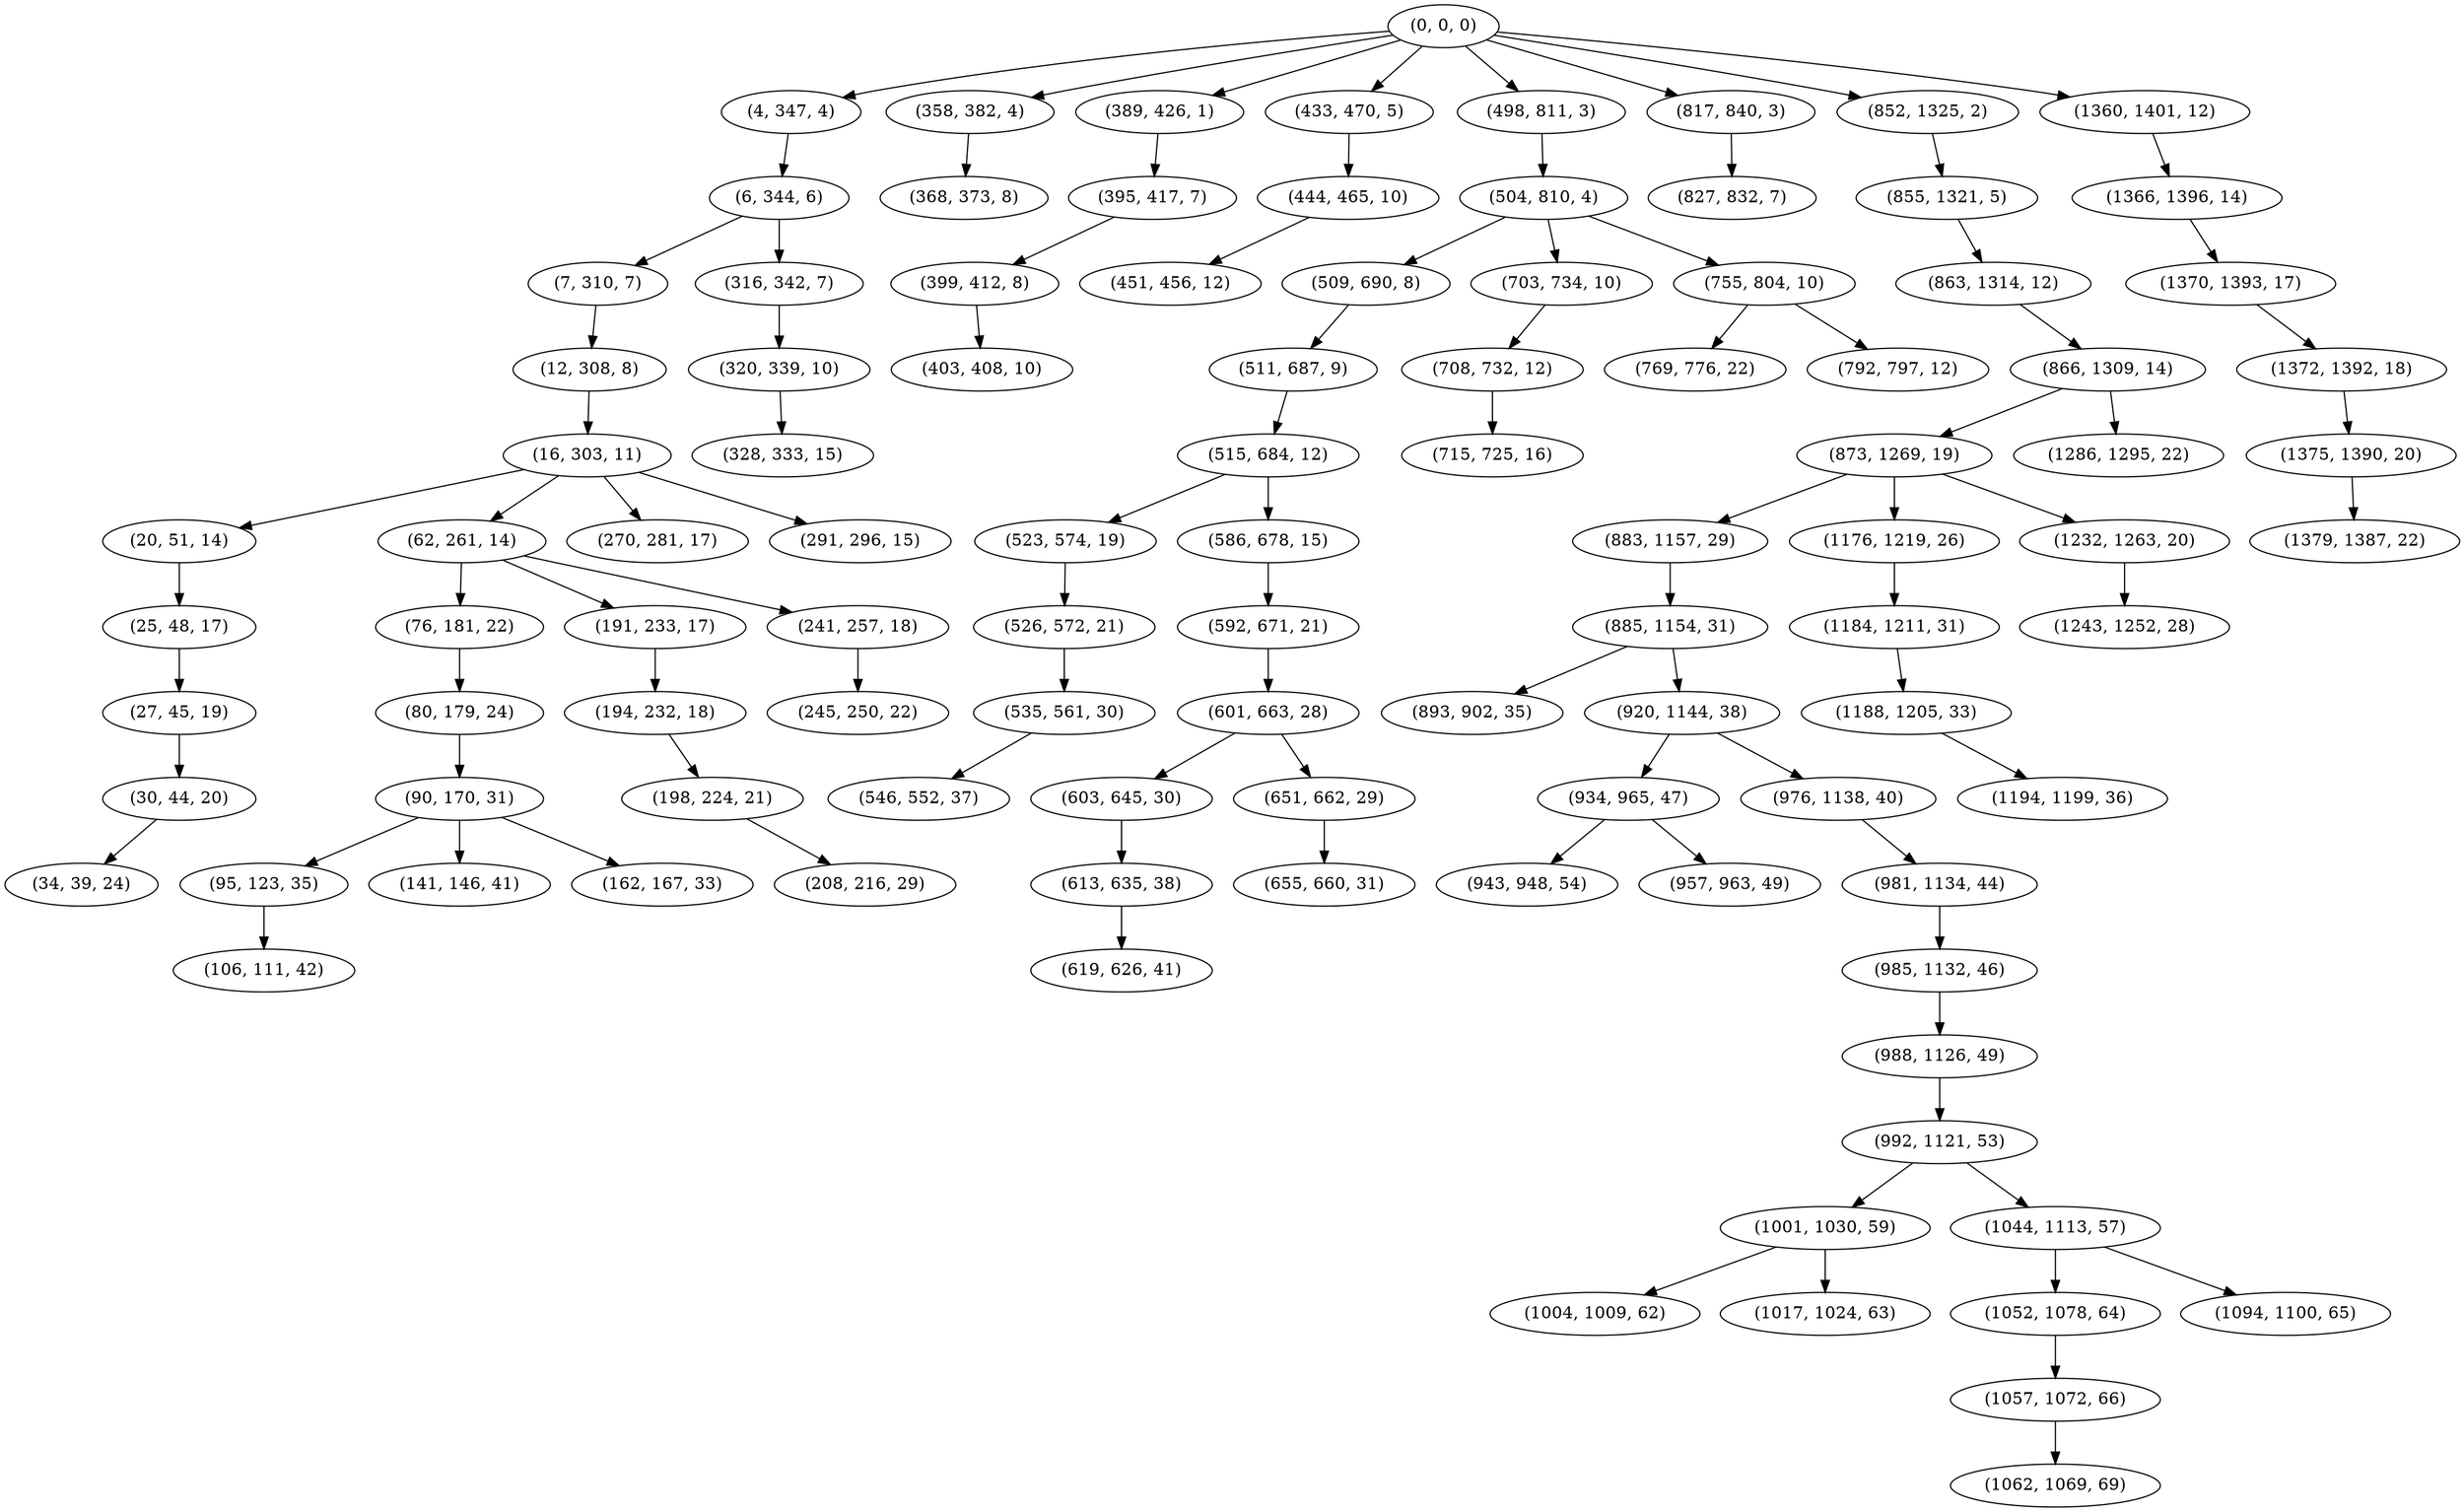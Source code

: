 digraph tree {
    "(0, 0, 0)";
    "(4, 347, 4)";
    "(6, 344, 6)";
    "(7, 310, 7)";
    "(12, 308, 8)";
    "(16, 303, 11)";
    "(20, 51, 14)";
    "(25, 48, 17)";
    "(27, 45, 19)";
    "(30, 44, 20)";
    "(34, 39, 24)";
    "(62, 261, 14)";
    "(76, 181, 22)";
    "(80, 179, 24)";
    "(90, 170, 31)";
    "(95, 123, 35)";
    "(106, 111, 42)";
    "(141, 146, 41)";
    "(162, 167, 33)";
    "(191, 233, 17)";
    "(194, 232, 18)";
    "(198, 224, 21)";
    "(208, 216, 29)";
    "(241, 257, 18)";
    "(245, 250, 22)";
    "(270, 281, 17)";
    "(291, 296, 15)";
    "(316, 342, 7)";
    "(320, 339, 10)";
    "(328, 333, 15)";
    "(358, 382, 4)";
    "(368, 373, 8)";
    "(389, 426, 1)";
    "(395, 417, 7)";
    "(399, 412, 8)";
    "(403, 408, 10)";
    "(433, 470, 5)";
    "(444, 465, 10)";
    "(451, 456, 12)";
    "(498, 811, 3)";
    "(504, 810, 4)";
    "(509, 690, 8)";
    "(511, 687, 9)";
    "(515, 684, 12)";
    "(523, 574, 19)";
    "(526, 572, 21)";
    "(535, 561, 30)";
    "(546, 552, 37)";
    "(586, 678, 15)";
    "(592, 671, 21)";
    "(601, 663, 28)";
    "(603, 645, 30)";
    "(613, 635, 38)";
    "(619, 626, 41)";
    "(651, 662, 29)";
    "(655, 660, 31)";
    "(703, 734, 10)";
    "(708, 732, 12)";
    "(715, 725, 16)";
    "(755, 804, 10)";
    "(769, 776, 22)";
    "(792, 797, 12)";
    "(817, 840, 3)";
    "(827, 832, 7)";
    "(852, 1325, 2)";
    "(855, 1321, 5)";
    "(863, 1314, 12)";
    "(866, 1309, 14)";
    "(873, 1269, 19)";
    "(883, 1157, 29)";
    "(885, 1154, 31)";
    "(893, 902, 35)";
    "(920, 1144, 38)";
    "(934, 965, 47)";
    "(943, 948, 54)";
    "(957, 963, 49)";
    "(976, 1138, 40)";
    "(981, 1134, 44)";
    "(985, 1132, 46)";
    "(988, 1126, 49)";
    "(992, 1121, 53)";
    "(1001, 1030, 59)";
    "(1004, 1009, 62)";
    "(1017, 1024, 63)";
    "(1044, 1113, 57)";
    "(1052, 1078, 64)";
    "(1057, 1072, 66)";
    "(1062, 1069, 69)";
    "(1094, 1100, 65)";
    "(1176, 1219, 26)";
    "(1184, 1211, 31)";
    "(1188, 1205, 33)";
    "(1194, 1199, 36)";
    "(1232, 1263, 20)";
    "(1243, 1252, 28)";
    "(1286, 1295, 22)";
    "(1360, 1401, 12)";
    "(1366, 1396, 14)";
    "(1370, 1393, 17)";
    "(1372, 1392, 18)";
    "(1375, 1390, 20)";
    "(1379, 1387, 22)";
    "(0, 0, 0)" -> "(4, 347, 4)";
    "(0, 0, 0)" -> "(358, 382, 4)";
    "(0, 0, 0)" -> "(389, 426, 1)";
    "(0, 0, 0)" -> "(433, 470, 5)";
    "(0, 0, 0)" -> "(498, 811, 3)";
    "(0, 0, 0)" -> "(817, 840, 3)";
    "(0, 0, 0)" -> "(852, 1325, 2)";
    "(0, 0, 0)" -> "(1360, 1401, 12)";
    "(4, 347, 4)" -> "(6, 344, 6)";
    "(6, 344, 6)" -> "(7, 310, 7)";
    "(6, 344, 6)" -> "(316, 342, 7)";
    "(7, 310, 7)" -> "(12, 308, 8)";
    "(12, 308, 8)" -> "(16, 303, 11)";
    "(16, 303, 11)" -> "(20, 51, 14)";
    "(16, 303, 11)" -> "(62, 261, 14)";
    "(16, 303, 11)" -> "(270, 281, 17)";
    "(16, 303, 11)" -> "(291, 296, 15)";
    "(20, 51, 14)" -> "(25, 48, 17)";
    "(25, 48, 17)" -> "(27, 45, 19)";
    "(27, 45, 19)" -> "(30, 44, 20)";
    "(30, 44, 20)" -> "(34, 39, 24)";
    "(62, 261, 14)" -> "(76, 181, 22)";
    "(62, 261, 14)" -> "(191, 233, 17)";
    "(62, 261, 14)" -> "(241, 257, 18)";
    "(76, 181, 22)" -> "(80, 179, 24)";
    "(80, 179, 24)" -> "(90, 170, 31)";
    "(90, 170, 31)" -> "(95, 123, 35)";
    "(90, 170, 31)" -> "(141, 146, 41)";
    "(90, 170, 31)" -> "(162, 167, 33)";
    "(95, 123, 35)" -> "(106, 111, 42)";
    "(191, 233, 17)" -> "(194, 232, 18)";
    "(194, 232, 18)" -> "(198, 224, 21)";
    "(198, 224, 21)" -> "(208, 216, 29)";
    "(241, 257, 18)" -> "(245, 250, 22)";
    "(316, 342, 7)" -> "(320, 339, 10)";
    "(320, 339, 10)" -> "(328, 333, 15)";
    "(358, 382, 4)" -> "(368, 373, 8)";
    "(389, 426, 1)" -> "(395, 417, 7)";
    "(395, 417, 7)" -> "(399, 412, 8)";
    "(399, 412, 8)" -> "(403, 408, 10)";
    "(433, 470, 5)" -> "(444, 465, 10)";
    "(444, 465, 10)" -> "(451, 456, 12)";
    "(498, 811, 3)" -> "(504, 810, 4)";
    "(504, 810, 4)" -> "(509, 690, 8)";
    "(504, 810, 4)" -> "(703, 734, 10)";
    "(504, 810, 4)" -> "(755, 804, 10)";
    "(509, 690, 8)" -> "(511, 687, 9)";
    "(511, 687, 9)" -> "(515, 684, 12)";
    "(515, 684, 12)" -> "(523, 574, 19)";
    "(515, 684, 12)" -> "(586, 678, 15)";
    "(523, 574, 19)" -> "(526, 572, 21)";
    "(526, 572, 21)" -> "(535, 561, 30)";
    "(535, 561, 30)" -> "(546, 552, 37)";
    "(586, 678, 15)" -> "(592, 671, 21)";
    "(592, 671, 21)" -> "(601, 663, 28)";
    "(601, 663, 28)" -> "(603, 645, 30)";
    "(601, 663, 28)" -> "(651, 662, 29)";
    "(603, 645, 30)" -> "(613, 635, 38)";
    "(613, 635, 38)" -> "(619, 626, 41)";
    "(651, 662, 29)" -> "(655, 660, 31)";
    "(703, 734, 10)" -> "(708, 732, 12)";
    "(708, 732, 12)" -> "(715, 725, 16)";
    "(755, 804, 10)" -> "(769, 776, 22)";
    "(755, 804, 10)" -> "(792, 797, 12)";
    "(817, 840, 3)" -> "(827, 832, 7)";
    "(852, 1325, 2)" -> "(855, 1321, 5)";
    "(855, 1321, 5)" -> "(863, 1314, 12)";
    "(863, 1314, 12)" -> "(866, 1309, 14)";
    "(866, 1309, 14)" -> "(873, 1269, 19)";
    "(866, 1309, 14)" -> "(1286, 1295, 22)";
    "(873, 1269, 19)" -> "(883, 1157, 29)";
    "(873, 1269, 19)" -> "(1176, 1219, 26)";
    "(873, 1269, 19)" -> "(1232, 1263, 20)";
    "(883, 1157, 29)" -> "(885, 1154, 31)";
    "(885, 1154, 31)" -> "(893, 902, 35)";
    "(885, 1154, 31)" -> "(920, 1144, 38)";
    "(920, 1144, 38)" -> "(934, 965, 47)";
    "(920, 1144, 38)" -> "(976, 1138, 40)";
    "(934, 965, 47)" -> "(943, 948, 54)";
    "(934, 965, 47)" -> "(957, 963, 49)";
    "(976, 1138, 40)" -> "(981, 1134, 44)";
    "(981, 1134, 44)" -> "(985, 1132, 46)";
    "(985, 1132, 46)" -> "(988, 1126, 49)";
    "(988, 1126, 49)" -> "(992, 1121, 53)";
    "(992, 1121, 53)" -> "(1001, 1030, 59)";
    "(992, 1121, 53)" -> "(1044, 1113, 57)";
    "(1001, 1030, 59)" -> "(1004, 1009, 62)";
    "(1001, 1030, 59)" -> "(1017, 1024, 63)";
    "(1044, 1113, 57)" -> "(1052, 1078, 64)";
    "(1044, 1113, 57)" -> "(1094, 1100, 65)";
    "(1052, 1078, 64)" -> "(1057, 1072, 66)";
    "(1057, 1072, 66)" -> "(1062, 1069, 69)";
    "(1176, 1219, 26)" -> "(1184, 1211, 31)";
    "(1184, 1211, 31)" -> "(1188, 1205, 33)";
    "(1188, 1205, 33)" -> "(1194, 1199, 36)";
    "(1232, 1263, 20)" -> "(1243, 1252, 28)";
    "(1360, 1401, 12)" -> "(1366, 1396, 14)";
    "(1366, 1396, 14)" -> "(1370, 1393, 17)";
    "(1370, 1393, 17)" -> "(1372, 1392, 18)";
    "(1372, 1392, 18)" -> "(1375, 1390, 20)";
    "(1375, 1390, 20)" -> "(1379, 1387, 22)";
}
